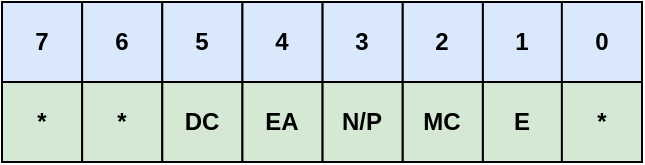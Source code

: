 <mxfile version="27.0.9">
  <diagram name="第1頁" id="ve0Ms2JEQJ5caouYQ8Go">
    <mxGraphModel dx="1426" dy="859" grid="1" gridSize="10" guides="1" tooltips="1" connect="1" arrows="1" fold="1" page="1" pageScale="1" pageWidth="1169" pageHeight="827" math="0" shadow="0">
      <root>
        <mxCell id="0" />
        <mxCell id="1" parent="0" />
        <mxCell id="bNztU0VnDVbri_lkR9Be-10" value="" style="group;fillColor=#dae8fc;strokeColor=#6c8ebf;container=0;" parent="1" vertex="1" connectable="0">
          <mxGeometry x="440" y="280" width="320" height="40" as="geometry" />
        </mxCell>
        <mxCell id="bNztU0VnDVbri_lkR9Be-11" value="7" style="rounded=0;whiteSpace=wrap;html=1;fillColor=#dae8fc;strokeColor=#000000;fontStyle=1;container=0;" parent="1" vertex="1">
          <mxGeometry x="440" y="280" width="40.075" height="40" as="geometry" />
        </mxCell>
        <mxCell id="bNztU0VnDVbri_lkR9Be-12" value="6" style="rounded=0;whiteSpace=wrap;html=1;fillColor=#dae8fc;strokeColor=#000000;fontStyle=1;container=0;" parent="1" vertex="1">
          <mxGeometry x="480.075" y="280" width="40.075" height="40" as="geometry" />
        </mxCell>
        <mxCell id="bNztU0VnDVbri_lkR9Be-13" value="5" style="rounded=0;whiteSpace=wrap;html=1;fillColor=#dae8fc;strokeColor=#000000;fontStyle=1;container=0;" parent="1" vertex="1">
          <mxGeometry x="520.15" y="280" width="40.075" height="40" as="geometry" />
        </mxCell>
        <mxCell id="bNztU0VnDVbri_lkR9Be-14" value="4" style="rounded=0;whiteSpace=wrap;html=1;fillColor=#dae8fc;strokeColor=#000000;fontStyle=1;container=0;" parent="1" vertex="1">
          <mxGeometry x="560.225" y="280" width="40.075" height="40" as="geometry" />
        </mxCell>
        <mxCell id="bNztU0VnDVbri_lkR9Be-15" value="3" style="rounded=0;whiteSpace=wrap;html=1;fillColor=#dae8fc;strokeColor=#000000;fontStyle=1;container=0;" parent="1" vertex="1">
          <mxGeometry x="600.301" y="280" width="40.075" height="40" as="geometry" />
        </mxCell>
        <mxCell id="bNztU0VnDVbri_lkR9Be-16" value="2" style="rounded=0;whiteSpace=wrap;html=1;fillColor=#dae8fc;strokeColor=#000000;fontStyle=1;container=0;" parent="1" vertex="1">
          <mxGeometry x="640.376" y="280" width="40.075" height="40" as="geometry" />
        </mxCell>
        <mxCell id="bNztU0VnDVbri_lkR9Be-17" value="1" style="rounded=0;whiteSpace=wrap;html=1;fillColor=#dae8fc;strokeColor=#000000;fontStyle=1;container=0;" parent="1" vertex="1">
          <mxGeometry x="680.451" y="280" width="40.075" height="40" as="geometry" />
        </mxCell>
        <mxCell id="bNztU0VnDVbri_lkR9Be-18" value="0" style="rounded=0;whiteSpace=wrap;html=1;fillColor=#dae8fc;strokeColor=#000000;fontStyle=1;container=0;" parent="1" vertex="1">
          <mxGeometry x="719.925" y="280" width="40.075" height="40" as="geometry" />
        </mxCell>
        <mxCell id="bNztU0VnDVbri_lkR9Be-1" value="*" style="rounded=0;whiteSpace=wrap;html=1;fillColor=#d5e8d4;strokeColor=default;fontStyle=1;container=0;" parent="1" vertex="1">
          <mxGeometry x="440" y="320" width="40.075" height="40" as="geometry" />
        </mxCell>
        <mxCell id="bNztU0VnDVbri_lkR9Be-2" value="*" style="rounded=0;whiteSpace=wrap;html=1;fillColor=#d5e8d4;strokeColor=default;fontStyle=1;container=0;" parent="1" vertex="1">
          <mxGeometry x="480.075" y="320" width="40.075" height="40" as="geometry" />
        </mxCell>
        <mxCell id="bNztU0VnDVbri_lkR9Be-3" value="DC" style="rounded=0;whiteSpace=wrap;html=1;fillColor=#d5e8d4;strokeColor=default;fontStyle=1;container=0;" parent="1" vertex="1">
          <mxGeometry x="520.15" y="320" width="40.075" height="40" as="geometry" />
        </mxCell>
        <mxCell id="bNztU0VnDVbri_lkR9Be-4" value="EA" style="rounded=0;whiteSpace=wrap;html=1;fillColor=#d5e8d4;strokeColor=default;fontStyle=1;container=0;" parent="1" vertex="1">
          <mxGeometry x="560.225" y="320" width="40.075" height="40" as="geometry" />
        </mxCell>
        <mxCell id="bNztU0VnDVbri_lkR9Be-5" value="N/P" style="rounded=0;whiteSpace=wrap;html=1;fillColor=#d5e8d4;strokeColor=default;fontStyle=1;container=0;" parent="1" vertex="1">
          <mxGeometry x="600.301" y="320" width="40.075" height="40" as="geometry" />
        </mxCell>
        <mxCell id="bNztU0VnDVbri_lkR9Be-6" value="MC" style="rounded=0;whiteSpace=wrap;html=1;fillColor=#d5e8d4;strokeColor=default;fontStyle=1;container=0;" parent="1" vertex="1">
          <mxGeometry x="640.376" y="320" width="40.075" height="40" as="geometry" />
        </mxCell>
        <mxCell id="bNztU0VnDVbri_lkR9Be-7" value="E" style="rounded=0;whiteSpace=wrap;html=1;fillColor=#d5e8d4;strokeColor=default;fontStyle=1;container=0;" parent="1" vertex="1">
          <mxGeometry x="680.451" y="320" width="40.075" height="40" as="geometry" />
        </mxCell>
        <mxCell id="bNztU0VnDVbri_lkR9Be-8" value="*" style="rounded=0;whiteSpace=wrap;html=1;fillColor=#d5e8d4;strokeColor=default;fontStyle=1;container=0;" parent="1" vertex="1">
          <mxGeometry x="719.925" y="320" width="40.075" height="40" as="geometry" />
        </mxCell>
      </root>
    </mxGraphModel>
  </diagram>
</mxfile>
